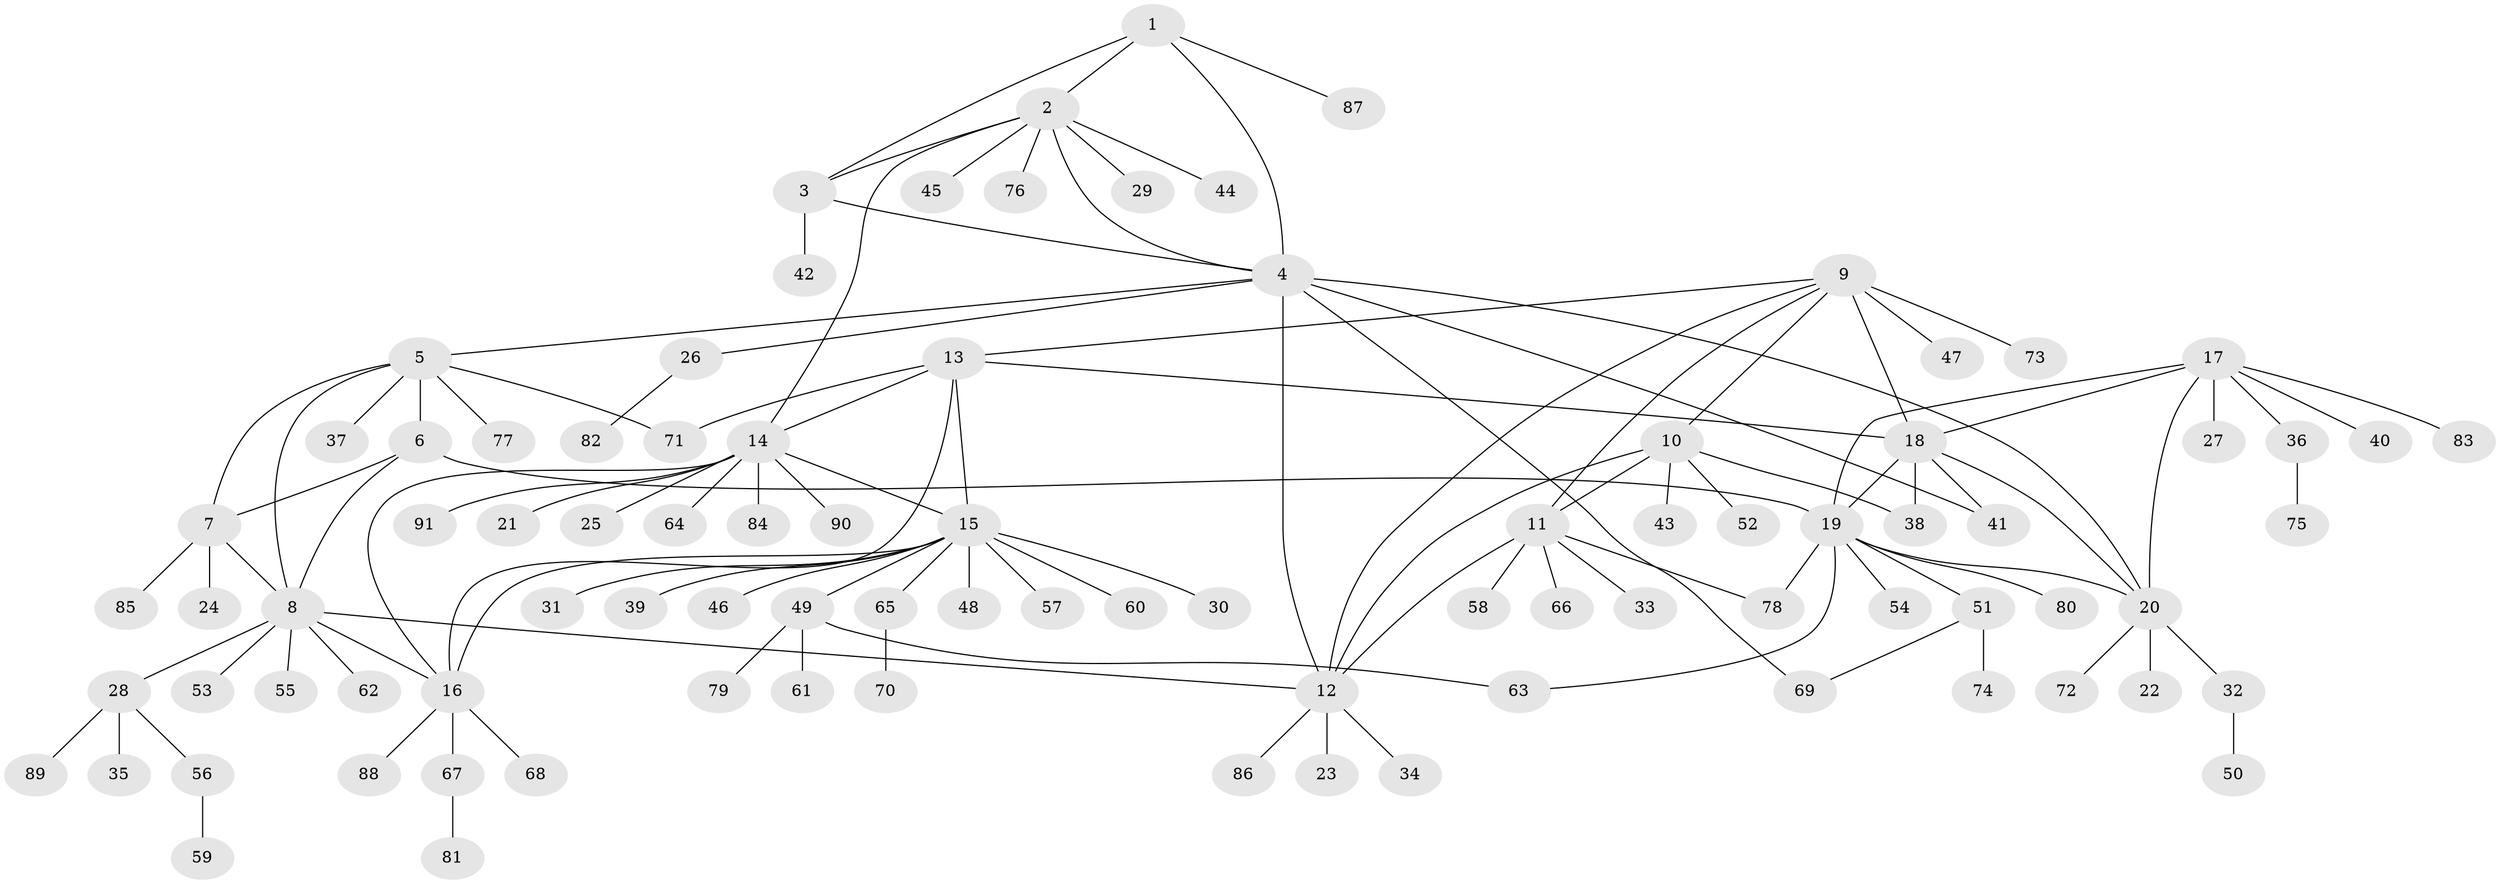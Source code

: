 // coarse degree distribution, {2: 0.07407407407407407, 1: 0.7037037037037037, 9: 0.037037037037037035, 5: 0.037037037037037035, 4: 0.1111111111111111, 11: 0.037037037037037035}
// Generated by graph-tools (version 1.1) at 2025/58/03/04/25 21:58:22]
// undirected, 91 vertices, 117 edges
graph export_dot {
graph [start="1"]
  node [color=gray90,style=filled];
  1;
  2;
  3;
  4;
  5;
  6;
  7;
  8;
  9;
  10;
  11;
  12;
  13;
  14;
  15;
  16;
  17;
  18;
  19;
  20;
  21;
  22;
  23;
  24;
  25;
  26;
  27;
  28;
  29;
  30;
  31;
  32;
  33;
  34;
  35;
  36;
  37;
  38;
  39;
  40;
  41;
  42;
  43;
  44;
  45;
  46;
  47;
  48;
  49;
  50;
  51;
  52;
  53;
  54;
  55;
  56;
  57;
  58;
  59;
  60;
  61;
  62;
  63;
  64;
  65;
  66;
  67;
  68;
  69;
  70;
  71;
  72;
  73;
  74;
  75;
  76;
  77;
  78;
  79;
  80;
  81;
  82;
  83;
  84;
  85;
  86;
  87;
  88;
  89;
  90;
  91;
  1 -- 2;
  1 -- 3;
  1 -- 4;
  1 -- 87;
  2 -- 3;
  2 -- 4;
  2 -- 14;
  2 -- 29;
  2 -- 44;
  2 -- 45;
  2 -- 76;
  3 -- 4;
  3 -- 42;
  4 -- 5;
  4 -- 12;
  4 -- 20;
  4 -- 26;
  4 -- 41;
  4 -- 69;
  5 -- 6;
  5 -- 7;
  5 -- 8;
  5 -- 37;
  5 -- 71;
  5 -- 77;
  6 -- 7;
  6 -- 8;
  6 -- 19;
  7 -- 8;
  7 -- 24;
  7 -- 85;
  8 -- 12;
  8 -- 16;
  8 -- 28;
  8 -- 53;
  8 -- 55;
  8 -- 62;
  9 -- 10;
  9 -- 11;
  9 -- 12;
  9 -- 13;
  9 -- 18;
  9 -- 47;
  9 -- 73;
  10 -- 11;
  10 -- 12;
  10 -- 38;
  10 -- 43;
  10 -- 52;
  11 -- 12;
  11 -- 33;
  11 -- 58;
  11 -- 66;
  11 -- 78;
  12 -- 23;
  12 -- 34;
  12 -- 86;
  13 -- 14;
  13 -- 15;
  13 -- 16;
  13 -- 18;
  13 -- 71;
  14 -- 15;
  14 -- 16;
  14 -- 21;
  14 -- 25;
  14 -- 64;
  14 -- 84;
  14 -- 90;
  14 -- 91;
  15 -- 16;
  15 -- 30;
  15 -- 31;
  15 -- 39;
  15 -- 46;
  15 -- 48;
  15 -- 49;
  15 -- 57;
  15 -- 60;
  15 -- 65;
  16 -- 67;
  16 -- 68;
  16 -- 88;
  17 -- 18;
  17 -- 19;
  17 -- 20;
  17 -- 27;
  17 -- 36;
  17 -- 40;
  17 -- 83;
  18 -- 19;
  18 -- 20;
  18 -- 38;
  18 -- 41;
  19 -- 20;
  19 -- 51;
  19 -- 54;
  19 -- 63;
  19 -- 78;
  19 -- 80;
  20 -- 22;
  20 -- 32;
  20 -- 72;
  26 -- 82;
  28 -- 35;
  28 -- 56;
  28 -- 89;
  32 -- 50;
  36 -- 75;
  49 -- 61;
  49 -- 63;
  49 -- 79;
  51 -- 69;
  51 -- 74;
  56 -- 59;
  65 -- 70;
  67 -- 81;
}

